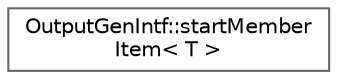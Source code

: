 digraph "Graphical Class Hierarchy"
{
 // INTERACTIVE_SVG=YES
 // LATEX_PDF_SIZE
  bgcolor="transparent";
  edge [fontname=Helvetica,fontsize=10,labelfontname=Helvetica,labelfontsize=10];
  node [fontname=Helvetica,fontsize=10,shape=box,height=0.2,width=0.4];
  rankdir="LR";
  Node0 [label="OutputGenIntf::startMember\lItem\< T \>",height=0.2,width=0.4,color="grey40", fillcolor="white", style="filled",URL="$d9/db2/struct_output_gen_intf_1_1start_member_item.html",tooltip=" "];
}
